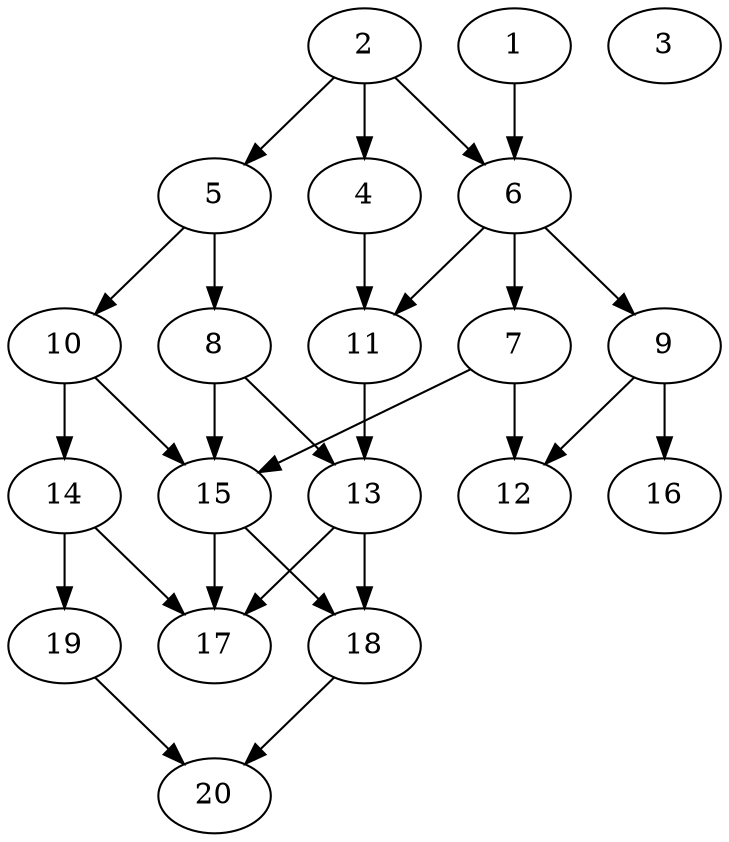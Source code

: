 // DAG automatically generated by daggen at Tue Jul 23 14:22:50 2019
// ./daggen --dot -n 20 --ccr 0.3 --fat 0.5 --regular 0.5 --density 0.6 --mindata 5242880 --maxdata 52428800 
digraph G {
  1 [size="79779840", alpha="0.14", expect_size="23933952"] 
  1 -> 6 [size ="23933952"]
  2 [size="41489067", alpha="0.18", expect_size="12446720"] 
  2 -> 4 [size ="12446720"]
  2 -> 5 [size ="12446720"]
  2 -> 6 [size ="12446720"]
  3 [size="62160213", alpha="0.02", expect_size="18648064"] 
  4 [size="61747200", alpha="0.01", expect_size="18524160"] 
  4 -> 11 [size ="18524160"]
  5 [size="122402133", alpha="0.16", expect_size="36720640"] 
  5 -> 8 [size ="36720640"]
  5 -> 10 [size ="36720640"]
  6 [size="155033600", alpha="0.02", expect_size="46510080"] 
  6 -> 7 [size ="46510080"]
  6 -> 9 [size ="46510080"]
  6 -> 11 [size ="46510080"]
  7 [size="69471573", alpha="0.11", expect_size="20841472"] 
  7 -> 12 [size ="20841472"]
  7 -> 15 [size ="20841472"]
  8 [size="54138880", alpha="0.07", expect_size="16241664"] 
  8 -> 13 [size ="16241664"]
  8 -> 15 [size ="16241664"]
  9 [size="163051520", alpha="0.17", expect_size="48915456"] 
  9 -> 12 [size ="48915456"]
  9 -> 16 [size ="48915456"]
  10 [size="128040960", alpha="0.05", expect_size="38412288"] 
  10 -> 14 [size ="38412288"]
  10 -> 15 [size ="38412288"]
  11 [size="154750293", alpha="0.02", expect_size="46425088"] 
  11 -> 13 [size ="46425088"]
  12 [size="109260800", alpha="0.15", expect_size="32778240"] 
  13 [size="94040747", alpha="0.11", expect_size="28212224"] 
  13 -> 17 [size ="28212224"]
  13 -> 18 [size ="28212224"]
  14 [size="109148160", alpha="0.06", expect_size="32744448"] 
  14 -> 17 [size ="32744448"]
  14 -> 19 [size ="32744448"]
  15 [size="116322987", alpha="0.04", expect_size="34896896"] 
  15 -> 17 [size ="34896896"]
  15 -> 18 [size ="34896896"]
  16 [size="84599467", alpha="0.02", expect_size="25379840"] 
  17 [size="96512000", alpha="0.02", expect_size="28953600"] 
  18 [size="23084373", alpha="0.10", expect_size="6925312"] 
  18 -> 20 [size ="6925312"]
  19 [size="74990933", alpha="0.05", expect_size="22497280"] 
  19 -> 20 [size ="22497280"]
  20 [size="48107520", alpha="0.17", expect_size="14432256"] 
}
